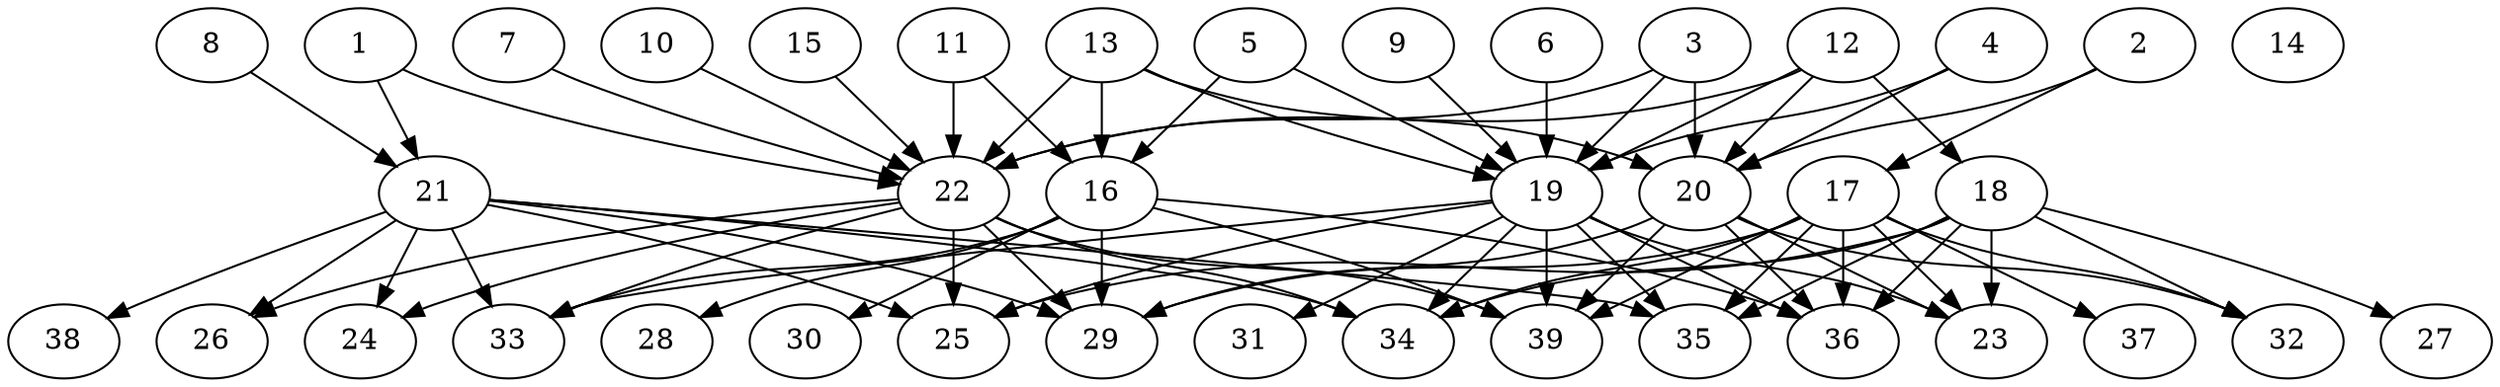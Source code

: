 // DAG (tier=3-complex, mode=data, n=39, ccr=0.545, fat=0.724, density=0.624, regular=0.217, jump=0.291, mindata=4194304, maxdata=33554432)
// DAG automatically generated by daggen at Sun Aug 24 16:33:35 2025
// /home/ermia/Project/Environments/daggen/bin/daggen --dot --ccr 0.545 --fat 0.724 --regular 0.217 --density 0.624 --jump 0.291 --mindata 4194304 --maxdata 33554432 -n 39 
digraph G {
  1 [size="22723020192636076032", alpha="0.15", expect_size="11361510096318038016"]
  1 -> 21 [size ="8961078956392448"]
  1 -> 22 [size ="8961078956392448"]
  2 [size="13749950949432720", alpha="0.13", expect_size="6874975474716360"]
  2 -> 17 [size ="1050576523624448"]
  2 -> 20 [size ="1050576523624448"]
  3 [size="1627625356005405184", alpha="0.12", expect_size="813812678002702592"]
  3 -> 19 [size ="3350411922636800"]
  3 -> 20 [size ="3350411922636800"]
  3 -> 22 [size ="3350411922636800"]
  4 [size="29769048465879653679104", alpha="0.19", expect_size="14884524232939826839552"]
  4 -> 19 [size ="7684222928027648"]
  4 -> 20 [size ="7684222928027648"]
  5 [size="798648956335655040", alpha="0.15", expect_size="399324478167827520"]
  5 -> 16 [size ="532851929907200"]
  5 -> 19 [size ="532851929907200"]
  6 [size="751101327509230190592", alpha="0.18", expect_size="375550663754615095296"]
  6 -> 19 [size ="661031781138432"]
  7 [size="376724192123064512", alpha="0.06", expect_size="188362096061532256"]
  7 -> 22 [size ="8580810210803712"]
  8 [size="48080730205037320", alpha="0.04", expect_size="24040365102518660"]
  8 -> 21 [size ="822665828892672"]
  9 [size="7806690439937156096", alpha="0.18", expect_size="3903345219968578048"]
  9 -> 19 [size ="4485939200000000"]
  10 [size="178432826049775808", alpha="0.03", expect_size="89216413024887904"]
  10 -> 22 [size ="3626107349762048"]
  11 [size="19352997503470420361216", alpha="0.14", expect_size="9676498751735210180608"]
  11 -> 16 [size ="5766630801932288"]
  11 -> 22 [size ="5766630801932288"]
  12 [size="100288355453473408", alpha="0.10", expect_size="50144177726736704"]
  12 -> 18 [size ="1847137264467968"]
  12 -> 19 [size ="1847137264467968"]
  12 -> 20 [size ="1847137264467968"]
  12 -> 22 [size ="1847137264467968"]
  13 [size="749920501363583104", alpha="0.09", expect_size="374960250681791552"]
  13 -> 16 [size ="1156378680885248"]
  13 -> 19 [size ="1156378680885248"]
  13 -> 20 [size ="1156378680885248"]
  13 -> 22 [size ="1156378680885248"]
  14 [size="17852335145566085316608", alpha="0.14", expect_size="8926167572783042658304"]
  15 [size="2269791549481965060096", alpha="0.10", expect_size="1134895774740982530048"]
  15 -> 22 [size ="1381700676354048"]
  16 [size="32963422341612565430272", alpha="0.12", expect_size="16481711170806282715136"]
  16 -> 28 [size ="8224538101809152"]
  16 -> 29 [size ="8224538101809152"]
  16 -> 30 [size ="8224538101809152"]
  16 -> 33 [size ="8224538101809152"]
  16 -> 36 [size ="8224538101809152"]
  16 -> 39 [size ="8224538101809152"]
  17 [size="11416089798406617088", alpha="0.06", expect_size="5708044899203308544"]
  17 -> 23 [size ="5259670637772800"]
  17 -> 29 [size ="5259670637772800"]
  17 -> 32 [size ="5259670637772800"]
  17 -> 34 [size ="5259670637772800"]
  17 -> 35 [size ="5259670637772800"]
  17 -> 36 [size ="5259670637772800"]
  17 -> 37 [size ="5259670637772800"]
  17 -> 39 [size ="5259670637772800"]
  18 [size="1157407559704836352", alpha="0.03", expect_size="578703779852418176"]
  18 -> 23 [size ="1887940150034432"]
  18 -> 25 [size ="1887940150034432"]
  18 -> 27 [size ="1887940150034432"]
  18 -> 32 [size ="1887940150034432"]
  18 -> 34 [size ="1887940150034432"]
  18 -> 35 [size ="1887940150034432"]
  18 -> 36 [size ="1887940150034432"]
  19 [size="4761335837272739840", alpha="0.02", expect_size="2380667918636369920"]
  19 -> 23 [size ="5069436209856512"]
  19 -> 25 [size ="5069436209856512"]
  19 -> 31 [size ="5069436209856512"]
  19 -> 33 [size ="5069436209856512"]
  19 -> 34 [size ="5069436209856512"]
  19 -> 35 [size ="5069436209856512"]
  19 -> 36 [size ="5069436209856512"]
  19 -> 39 [size ="5069436209856512"]
  20 [size="6815224566422959", alpha="0.06", expect_size="3407612283211479"]
  20 -> 23 [size ="194079673548800"]
  20 -> 29 [size ="194079673548800"]
  20 -> 32 [size ="194079673548800"]
  20 -> 36 [size ="194079673548800"]
  20 -> 39 [size ="194079673548800"]
  21 [size="203920396849545728", alpha="0.07", expect_size="101960198424772864"]
  21 -> 24 [size ="3678618358120448"]
  21 -> 25 [size ="3678618358120448"]
  21 -> 26 [size ="3678618358120448"]
  21 -> 29 [size ="3678618358120448"]
  21 -> 33 [size ="3678618358120448"]
  21 -> 34 [size ="3678618358120448"]
  21 -> 35 [size ="3678618358120448"]
  21 -> 38 [size ="3678618358120448"]
  22 [size="1603166837207955200", alpha="0.16", expect_size="801583418603977600"]
  22 -> 24 [size ="2945346334359552"]
  22 -> 25 [size ="2945346334359552"]
  22 -> 26 [size ="2945346334359552"]
  22 -> 29 [size ="2945346334359552"]
  22 -> 33 [size ="2945346334359552"]
  22 -> 34 [size ="2945346334359552"]
  22 -> 39 [size ="2945346334359552"]
  23 [size="5439644460673394", alpha="0.01", expect_size="2719822230336697"]
  24 [size="2557019179790878375936", alpha="0.01", expect_size="1278509589895439187968"]
  25 [size="86523457737163600", alpha="0.01", expect_size="43261728868581800"]
  26 [size="1901256056123275870208", alpha="0.20", expect_size="950628028061637935104"]
  27 [size="97064051420983984128", alpha="0.01", expect_size="48532025710491992064"]
  28 [size="7614082949783299817472", alpha="0.02", expect_size="3807041474891649908736"]
  29 [size="1673485687815263744", alpha="0.01", expect_size="836742843907631872"]
  30 [size="16387433966171388", alpha="0.04", expect_size="8193716983085694"]
  31 [size="66243125365590696", alpha="0.18", expect_size="33121562682795348"]
  32 [size="51592351576266544", alpha="0.18", expect_size="25796175788133272"]
  33 [size="656010223048764544", alpha="0.08", expect_size="328005111524382272"]
  34 [size="611735186635227136000", alpha="0.03", expect_size="305867593317613568000"]
  35 [size="1234717304877598208", alpha="0.14", expect_size="617358652438799104"]
  36 [size="1207811492018182144", alpha="0.14", expect_size="603905746009091072"]
  37 [size="4181168373004179456", alpha="0.14", expect_size="2090584186502089728"]
  38 [size="245133930813939040", alpha="0.07", expect_size="122566965406969520"]
  39 [size="19660194029821264658432", alpha="0.20", expect_size="9830097014910632329216"]
}
